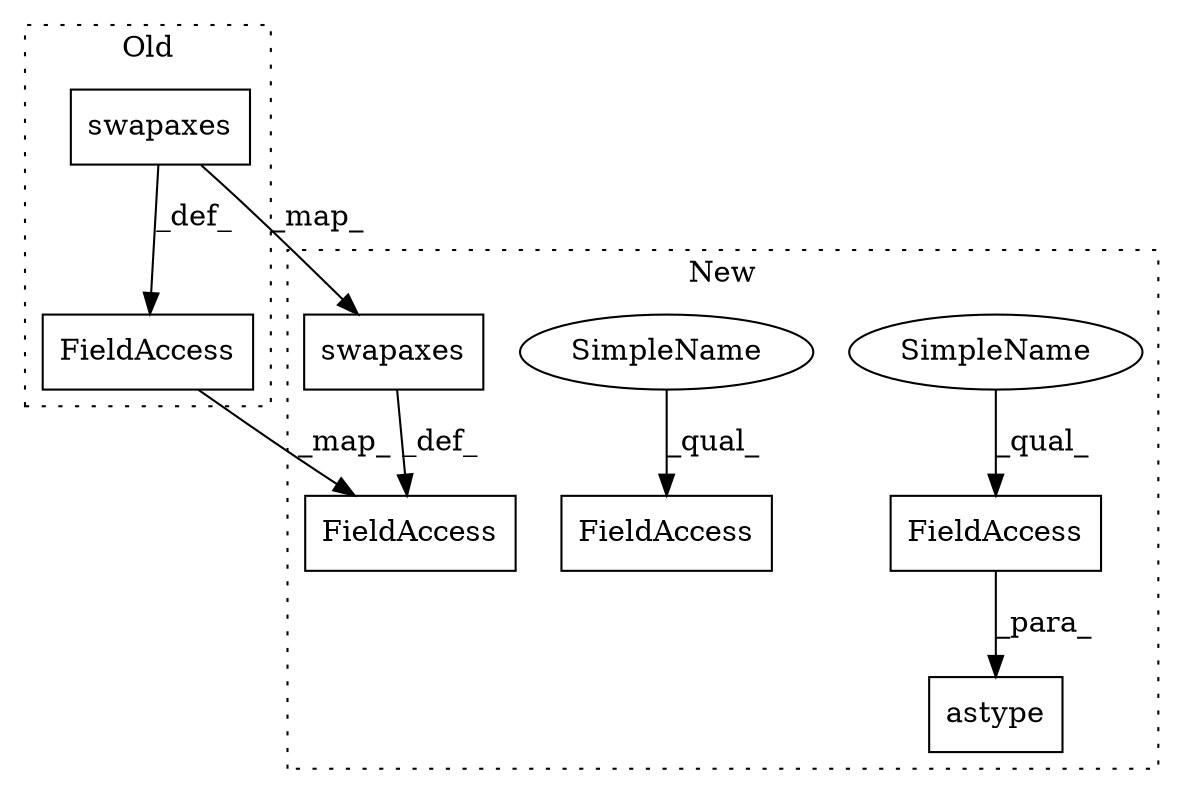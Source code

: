 digraph G {
subgraph cluster0 {
1 [label="swapaxes" a="32" s="1903,1923" l="9,1" shape="box"];
3 [label="FieldAccess" a="22" s="1969" l="11" shape="box"];
label = "Old";
style="dotted";
}
subgraph cluster1 {
2 [label="swapaxes" a="32" s="1903,1923" l="9,1" shape="box"];
4 [label="FieldAccess" a="22" s="2013" l="11" shape="box"];
5 [label="FieldAccess" a="22" s="1932" l="13" shape="box"];
6 [label="FieldAccess" a="22" s="1993" l="13" shape="box"];
7 [label="astype" a="32" s="1986,2006" l="7,1" shape="box"];
8 [label="SimpleName" a="42" s="1993" l="5" shape="ellipse"];
9 [label="SimpleName" a="42" s="1932" l="5" shape="ellipse"];
label = "New";
style="dotted";
}
1 -> 3 [label="_def_"];
1 -> 2 [label="_map_"];
2 -> 4 [label="_def_"];
3 -> 4 [label="_map_"];
6 -> 7 [label="_para_"];
8 -> 6 [label="_qual_"];
9 -> 5 [label="_qual_"];
}